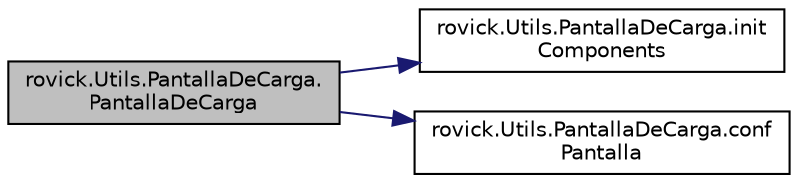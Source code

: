 digraph "rovick.Utils.PantallaDeCarga.PantallaDeCarga"
{
  edge [fontname="Helvetica",fontsize="10",labelfontname="Helvetica",labelfontsize="10"];
  node [fontname="Helvetica",fontsize="10",shape=record];
  rankdir="LR";
  Node0 [label="rovick.Utils.PantallaDeCarga.\lPantallaDeCarga",height=0.2,width=0.4,color="black", fillcolor="grey75", style="filled", fontcolor="black"];
  Node0 -> Node1 [color="midnightblue",fontsize="10",style="solid",fontname="Helvetica"];
  Node1 [label="rovick.Utils.PantallaDeCarga.init\lComponents",height=0.2,width=0.4,color="black", fillcolor="white", style="filled",URL="$classrovick_1_1_utils_1_1_pantalla_de_carga.html#a07ebb498c968b6d11c7307cbdb69d985"];
  Node0 -> Node2 [color="midnightblue",fontsize="10",style="solid",fontname="Helvetica"];
  Node2 [label="rovick.Utils.PantallaDeCarga.conf\lPantalla",height=0.2,width=0.4,color="black", fillcolor="white", style="filled",URL="$classrovick_1_1_utils_1_1_pantalla_de_carga.html#a7bb70125a87f664e259d7543ad2438dd"];
}
